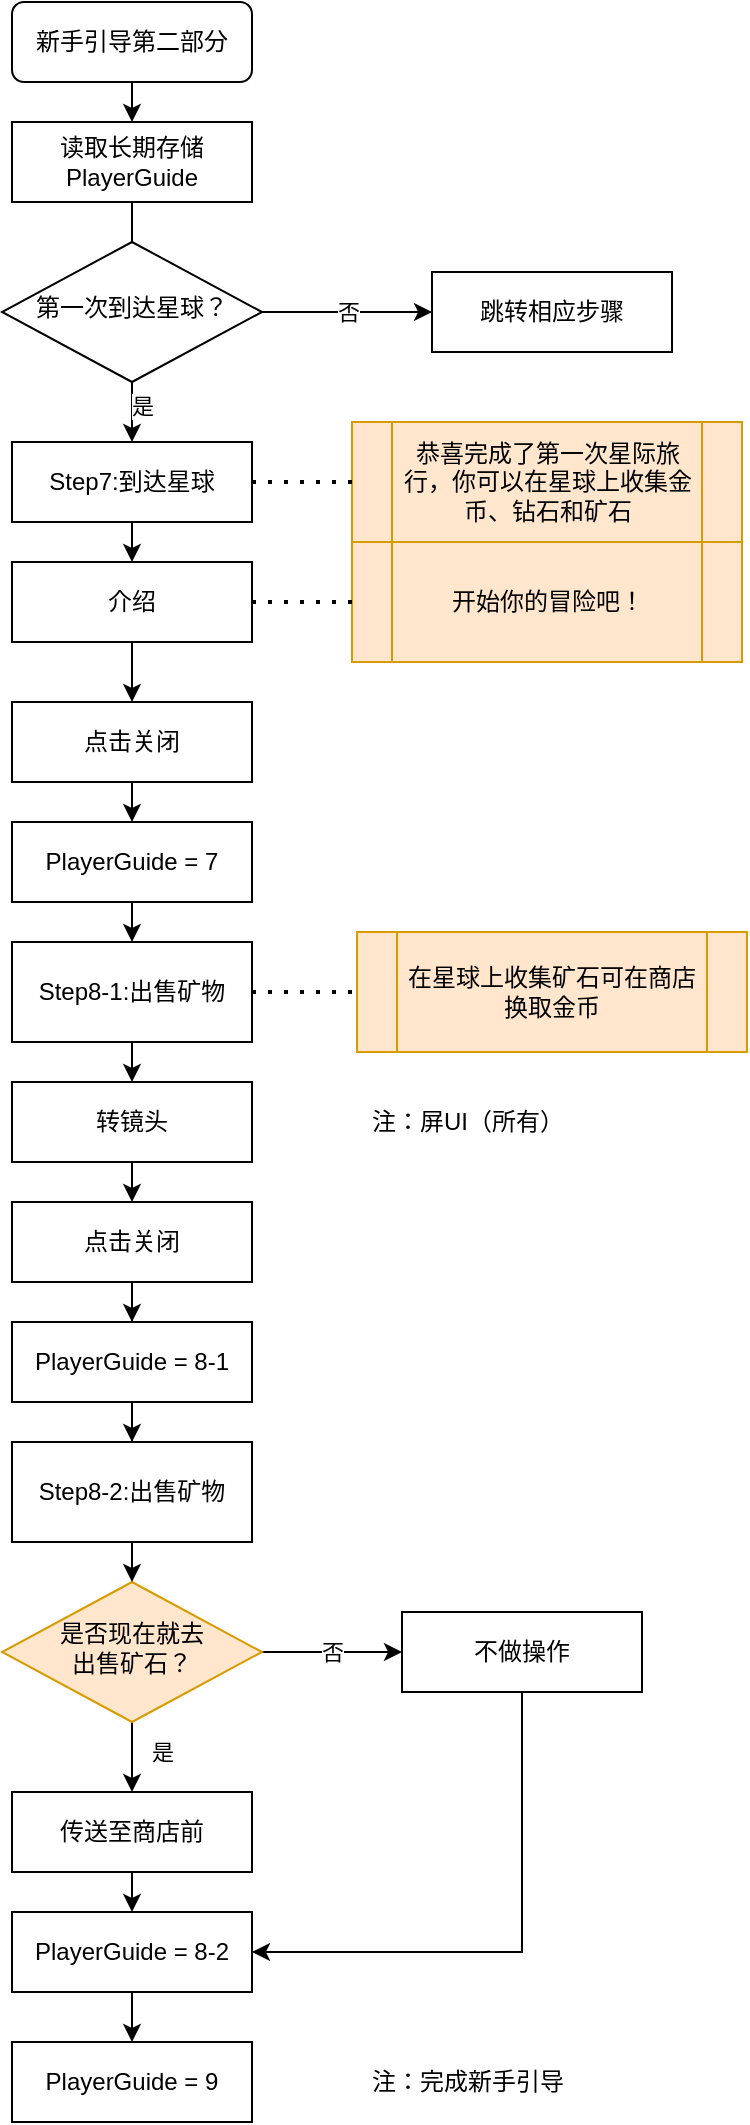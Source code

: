 <mxfile version="14.1.8" type="github">
  <diagram id="C5RBs43oDa-KdzZeNtuy" name="Page-1">
    <mxGraphModel dx="1598" dy="662" grid="1" gridSize="10" guides="1" tooltips="1" connect="1" arrows="1" fold="1" page="1" pageScale="1" pageWidth="827" pageHeight="1169" math="0" shadow="0">
      <root>
        <mxCell id="WIyWlLk6GJQsqaUBKTNV-0" />
        <mxCell id="WIyWlLk6GJQsqaUBKTNV-1" parent="WIyWlLk6GJQsqaUBKTNV-0" />
        <mxCell id="dRAc4UhqFAkkLW_21VES-0" style="edgeStyle=orthogonalEdgeStyle;rounded=0;orthogonalLoop=1;jettySize=auto;html=1;exitX=0.5;exitY=1;exitDx=0;exitDy=0;entryX=0.5;entryY=0;entryDx=0;entryDy=0;" edge="1" parent="WIyWlLk6GJQsqaUBKTNV-1" source="dRAc4UhqFAkkLW_21VES-1" target="dRAc4UhqFAkkLW_21VES-6">
          <mxGeometry relative="1" as="geometry" />
        </mxCell>
        <mxCell id="dRAc4UhqFAkkLW_21VES-1" value="新手引导第二部分" style="rounded=1;whiteSpace=wrap;html=1;fontSize=12;glass=0;strokeWidth=1;shadow=0;" vertex="1" parent="WIyWlLk6GJQsqaUBKTNV-1">
          <mxGeometry x="-635" y="80" width="120" height="40" as="geometry" />
        </mxCell>
        <mxCell id="dRAc4UhqFAkkLW_21VES-2" style="edgeStyle=orthogonalEdgeStyle;rounded=0;orthogonalLoop=1;jettySize=auto;html=1;exitX=0.5;exitY=1;exitDx=0;exitDy=0;entryX=0.5;entryY=0;entryDx=0;entryDy=0;" edge="1" parent="WIyWlLk6GJQsqaUBKTNV-1" source="dRAc4UhqFAkkLW_21VES-3">
          <mxGeometry relative="1" as="geometry">
            <mxPoint x="-575" y="360" as="targetPoint" />
          </mxGeometry>
        </mxCell>
        <mxCell id="dRAc4UhqFAkkLW_21VES-3" value="Step7:到达星球" style="rounded=0;whiteSpace=wrap;html=1;" vertex="1" parent="WIyWlLk6GJQsqaUBKTNV-1">
          <mxGeometry x="-635" y="300" width="120" height="40" as="geometry" />
        </mxCell>
        <mxCell id="dRAc4UhqFAkkLW_21VES-4" style="edgeStyle=orthogonalEdgeStyle;rounded=0;orthogonalLoop=1;jettySize=auto;html=1;exitX=0.5;exitY=1;exitDx=0;exitDy=0;entryX=0.5;entryY=0;entryDx=0;entryDy=0;" edge="1" parent="WIyWlLk6GJQsqaUBKTNV-1" source="dRAc4UhqFAkkLW_21VES-6" target="dRAc4UhqFAkkLW_21VES-3">
          <mxGeometry relative="1" as="geometry" />
        </mxCell>
        <mxCell id="dRAc4UhqFAkkLW_21VES-5" value="是" style="edgeLabel;html=1;align=center;verticalAlign=middle;resizable=0;points=[];" vertex="1" connectable="0" parent="dRAc4UhqFAkkLW_21VES-4">
          <mxGeometry x="0.7" y="5" relative="1" as="geometry">
            <mxPoint as="offset" />
          </mxGeometry>
        </mxCell>
        <mxCell id="dRAc4UhqFAkkLW_21VES-6" value="读取长期存储PlayerGuide" style="rounded=0;whiteSpace=wrap;html=1;" vertex="1" parent="WIyWlLk6GJQsqaUBKTNV-1">
          <mxGeometry x="-635" y="140" width="120" height="40" as="geometry" />
        </mxCell>
        <mxCell id="dRAc4UhqFAkkLW_21VES-7" value="否" style="edgeStyle=orthogonalEdgeStyle;rounded=0;orthogonalLoop=1;jettySize=auto;html=1;exitX=1;exitY=0.5;exitDx=0;exitDy=0;entryX=0;entryY=0.5;entryDx=0;entryDy=0;" edge="1" parent="WIyWlLk6GJQsqaUBKTNV-1" source="dRAc4UhqFAkkLW_21VES-8" target="dRAc4UhqFAkkLW_21VES-10">
          <mxGeometry relative="1" as="geometry" />
        </mxCell>
        <mxCell id="dRAc4UhqFAkkLW_21VES-8" value="第一次到达星球？" style="rhombus;whiteSpace=wrap;html=1;shadow=0;fontFamily=Helvetica;fontSize=12;align=center;strokeWidth=1;spacing=6;spacingTop=-4;" vertex="1" parent="WIyWlLk6GJQsqaUBKTNV-1">
          <mxGeometry x="-640" y="200" width="130" height="70" as="geometry" />
        </mxCell>
        <mxCell id="dRAc4UhqFAkkLW_21VES-9" style="edgeStyle=orthogonalEdgeStyle;rounded=0;orthogonalLoop=1;jettySize=auto;html=1;exitX=0.5;exitY=1;exitDx=0;exitDy=0;" edge="1" parent="WIyWlLk6GJQsqaUBKTNV-1">
          <mxGeometry relative="1" as="geometry">
            <mxPoint x="-595" y="290" as="sourcePoint" />
            <mxPoint x="-595" y="290" as="targetPoint" />
          </mxGeometry>
        </mxCell>
        <mxCell id="dRAc4UhqFAkkLW_21VES-10" value="跳转相应步骤" style="rounded=0;whiteSpace=wrap;html=1;" vertex="1" parent="WIyWlLk6GJQsqaUBKTNV-1">
          <mxGeometry x="-425" y="215" width="120" height="40" as="geometry" />
        </mxCell>
        <mxCell id="dRAc4UhqFAkkLW_21VES-11" value="恭喜完成了第一次星际旅行，你可以在星球上收集金币、钻石和矿石" style="shape=process;whiteSpace=wrap;html=1;backgroundOutline=1;fillColor=#ffe6cc;strokeColor=#d79b00;" vertex="1" parent="WIyWlLk6GJQsqaUBKTNV-1">
          <mxGeometry x="-465" y="290" width="195" height="60" as="geometry" />
        </mxCell>
        <mxCell id="dRAc4UhqFAkkLW_21VES-12" value="" style="endArrow=none;dashed=1;html=1;dashPattern=1 3;strokeWidth=2;exitX=1;exitY=0.5;exitDx=0;exitDy=0;entryX=0;entryY=0.5;entryDx=0;entryDy=0;" edge="1" parent="WIyWlLk6GJQsqaUBKTNV-1" source="dRAc4UhqFAkkLW_21VES-3" target="dRAc4UhqFAkkLW_21VES-11">
          <mxGeometry width="50" height="50" relative="1" as="geometry">
            <mxPoint x="-385" y="510" as="sourcePoint" />
            <mxPoint x="-335" y="460" as="targetPoint" />
          </mxGeometry>
        </mxCell>
        <mxCell id="dRAc4UhqFAkkLW_21VES-13" style="edgeStyle=orthogonalEdgeStyle;rounded=0;orthogonalLoop=1;jettySize=auto;html=1;exitX=0.5;exitY=1;exitDx=0;exitDy=0;entryX=0.5;entryY=0;entryDx=0;entryDy=0;" edge="1" parent="WIyWlLk6GJQsqaUBKTNV-1" source="dRAc4UhqFAkkLW_21VES-14" target="dRAc4UhqFAkkLW_21VES-16">
          <mxGeometry relative="1" as="geometry" />
        </mxCell>
        <mxCell id="dRAc4UhqFAkkLW_21VES-14" value="点击关闭" style="rounded=0;whiteSpace=wrap;html=1;" vertex="1" parent="WIyWlLk6GJQsqaUBKTNV-1">
          <mxGeometry x="-635" y="430" width="120" height="40" as="geometry" />
        </mxCell>
        <mxCell id="dRAc4UhqFAkkLW_21VES-15" style="edgeStyle=orthogonalEdgeStyle;rounded=0;orthogonalLoop=1;jettySize=auto;html=1;exitX=0.5;exitY=1;exitDx=0;exitDy=0;entryX=0.5;entryY=0;entryDx=0;entryDy=0;" edge="1" parent="WIyWlLk6GJQsqaUBKTNV-1" source="dRAc4UhqFAkkLW_21VES-16" target="dRAc4UhqFAkkLW_21VES-17">
          <mxGeometry relative="1" as="geometry" />
        </mxCell>
        <mxCell id="dRAc4UhqFAkkLW_21VES-16" value="PlayerGuide = 7" style="rounded=0;whiteSpace=wrap;html=1;" vertex="1" parent="WIyWlLk6GJQsqaUBKTNV-1">
          <mxGeometry x="-635" y="490" width="120" height="40" as="geometry" />
        </mxCell>
        <mxCell id="dRAc4UhqFAkkLW_21VES-31" style="edgeStyle=orthogonalEdgeStyle;rounded=0;orthogonalLoop=1;jettySize=auto;html=1;exitX=0.5;exitY=1;exitDx=0;exitDy=0;entryX=0.5;entryY=0;entryDx=0;entryDy=0;" edge="1" parent="WIyWlLk6GJQsqaUBKTNV-1" source="dRAc4UhqFAkkLW_21VES-17" target="dRAc4UhqFAkkLW_21VES-26">
          <mxGeometry relative="1" as="geometry" />
        </mxCell>
        <mxCell id="dRAc4UhqFAkkLW_21VES-17" value="Step8-1:出售矿物" style="rounded=0;whiteSpace=wrap;html=1;" vertex="1" parent="WIyWlLk6GJQsqaUBKTNV-1">
          <mxGeometry x="-635" y="550" width="120" height="50" as="geometry" />
        </mxCell>
        <mxCell id="dRAc4UhqFAkkLW_21VES-19" style="edgeStyle=orthogonalEdgeStyle;rounded=0;orthogonalLoop=1;jettySize=auto;html=1;exitX=0.5;exitY=1;exitDx=0;exitDy=0;entryX=0.5;entryY=0;entryDx=0;entryDy=0;" edge="1" parent="WIyWlLk6GJQsqaUBKTNV-1" source="dRAc4UhqFAkkLW_21VES-18" target="dRAc4UhqFAkkLW_21VES-14">
          <mxGeometry relative="1" as="geometry" />
        </mxCell>
        <mxCell id="dRAc4UhqFAkkLW_21VES-18" value="介绍" style="rounded=0;whiteSpace=wrap;html=1;" vertex="1" parent="WIyWlLk6GJQsqaUBKTNV-1">
          <mxGeometry x="-635" y="360" width="120" height="40" as="geometry" />
        </mxCell>
        <mxCell id="dRAc4UhqFAkkLW_21VES-20" value="开始你的冒险吧！" style="shape=process;whiteSpace=wrap;html=1;backgroundOutline=1;fillColor=#ffe6cc;strokeColor=#d79b00;" vertex="1" parent="WIyWlLk6GJQsqaUBKTNV-1">
          <mxGeometry x="-465" y="350" width="195" height="60" as="geometry" />
        </mxCell>
        <mxCell id="dRAc4UhqFAkkLW_21VES-22" value="" style="endArrow=none;dashed=1;html=1;dashPattern=1 3;strokeWidth=2;exitX=1;exitY=0.5;exitDx=0;exitDy=0;entryX=0;entryY=0.5;entryDx=0;entryDy=0;" edge="1" parent="WIyWlLk6GJQsqaUBKTNV-1" source="dRAc4UhqFAkkLW_21VES-18" target="dRAc4UhqFAkkLW_21VES-20">
          <mxGeometry width="50" height="50" relative="1" as="geometry">
            <mxPoint x="-505" y="330" as="sourcePoint" />
            <mxPoint x="-455" y="330" as="targetPoint" />
          </mxGeometry>
        </mxCell>
        <mxCell id="dRAc4UhqFAkkLW_21VES-23" value="在星球上收集矿石可在商店换取金币" style="shape=process;whiteSpace=wrap;html=1;backgroundOutline=1;fillColor=#ffe6cc;strokeColor=#d79b00;" vertex="1" parent="WIyWlLk6GJQsqaUBKTNV-1">
          <mxGeometry x="-462.5" y="545" width="195" height="60" as="geometry" />
        </mxCell>
        <mxCell id="dRAc4UhqFAkkLW_21VES-24" value="" style="endArrow=none;dashed=1;html=1;dashPattern=1 3;strokeWidth=2;exitX=1;exitY=0.5;exitDx=0;exitDy=0;entryX=0;entryY=0.5;entryDx=0;entryDy=0;" edge="1" parent="WIyWlLk6GJQsqaUBKTNV-1" source="dRAc4UhqFAkkLW_21VES-17" target="dRAc4UhqFAkkLW_21VES-23">
          <mxGeometry width="50" height="50" relative="1" as="geometry">
            <mxPoint x="-505" y="390" as="sourcePoint" />
            <mxPoint x="-455" y="390" as="targetPoint" />
          </mxGeometry>
        </mxCell>
        <mxCell id="dRAc4UhqFAkkLW_21VES-37" style="edgeStyle=orthogonalEdgeStyle;rounded=0;orthogonalLoop=1;jettySize=auto;html=1;exitX=0.5;exitY=1;exitDx=0;exitDy=0;" edge="1" parent="WIyWlLk6GJQsqaUBKTNV-1" source="dRAc4UhqFAkkLW_21VES-25" target="dRAc4UhqFAkkLW_21VES-35">
          <mxGeometry relative="1" as="geometry" />
        </mxCell>
        <mxCell id="dRAc4UhqFAkkLW_21VES-25" value="点击关闭" style="rounded=0;whiteSpace=wrap;html=1;" vertex="1" parent="WIyWlLk6GJQsqaUBKTNV-1">
          <mxGeometry x="-635" y="680" width="120" height="40" as="geometry" />
        </mxCell>
        <mxCell id="dRAc4UhqFAkkLW_21VES-33" style="edgeStyle=orthogonalEdgeStyle;rounded=0;orthogonalLoop=1;jettySize=auto;html=1;exitX=0.5;exitY=1;exitDx=0;exitDy=0;entryX=0.5;entryY=0;entryDx=0;entryDy=0;" edge="1" parent="WIyWlLk6GJQsqaUBKTNV-1" source="dRAc4UhqFAkkLW_21VES-26" target="dRAc4UhqFAkkLW_21VES-25">
          <mxGeometry relative="1" as="geometry" />
        </mxCell>
        <mxCell id="dRAc4UhqFAkkLW_21VES-26" value="转镜头" style="rounded=0;whiteSpace=wrap;html=1;" vertex="1" parent="WIyWlLk6GJQsqaUBKTNV-1">
          <mxGeometry x="-635" y="620" width="120" height="40" as="geometry" />
        </mxCell>
        <mxCell id="dRAc4UhqFAkkLW_21VES-29" value="注：屏UI（所有）" style="text;html=1;strokeColor=none;fillColor=none;align=center;verticalAlign=middle;whiteSpace=wrap;rounded=0;" vertex="1" parent="WIyWlLk6GJQsqaUBKTNV-1">
          <mxGeometry x="-462.5" y="630" width="110" height="20" as="geometry" />
        </mxCell>
        <mxCell id="dRAc4UhqFAkkLW_21VES-55" style="edgeStyle=orthogonalEdgeStyle;rounded=0;orthogonalLoop=1;jettySize=auto;html=1;exitX=0.5;exitY=1;exitDx=0;exitDy=0;" edge="1" parent="WIyWlLk6GJQsqaUBKTNV-1" source="dRAc4UhqFAkkLW_21VES-35" target="dRAc4UhqFAkkLW_21VES-54">
          <mxGeometry relative="1" as="geometry" />
        </mxCell>
        <mxCell id="dRAc4UhqFAkkLW_21VES-35" value="PlayerGuide = 8-1" style="rounded=0;whiteSpace=wrap;html=1;" vertex="1" parent="WIyWlLk6GJQsqaUBKTNV-1">
          <mxGeometry x="-635" y="740" width="120" height="40" as="geometry" />
        </mxCell>
        <mxCell id="dRAc4UhqFAkkLW_21VES-57" style="edgeStyle=orthogonalEdgeStyle;rounded=0;orthogonalLoop=1;jettySize=auto;html=1;exitX=0.5;exitY=1;exitDx=0;exitDy=0;entryX=0.5;entryY=0;entryDx=0;entryDy=0;" edge="1" parent="WIyWlLk6GJQsqaUBKTNV-1" source="dRAc4UhqFAkkLW_21VES-42" target="dRAc4UhqFAkkLW_21VES-52">
          <mxGeometry relative="1" as="geometry" />
        </mxCell>
        <mxCell id="dRAc4UhqFAkkLW_21VES-42" value="传送至商店前" style="rounded=0;whiteSpace=wrap;html=1;" vertex="1" parent="WIyWlLk6GJQsqaUBKTNV-1">
          <mxGeometry x="-635" y="975" width="120" height="40" as="geometry" />
        </mxCell>
        <mxCell id="dRAc4UhqFAkkLW_21VES-43" value="是" style="edgeLabel;html=1;align=center;verticalAlign=middle;resizable=0;points=[];" vertex="1" connectable="0" parent="WIyWlLk6GJQsqaUBKTNV-1">
          <mxGeometry x="-560" y="955" as="geometry" />
        </mxCell>
        <mxCell id="dRAc4UhqFAkkLW_21VES-44" value="否" style="edgeStyle=orthogonalEdgeStyle;rounded=0;orthogonalLoop=1;jettySize=auto;html=1;exitX=1;exitY=0.5;exitDx=0;exitDy=0;entryX=0;entryY=0.5;entryDx=0;entryDy=0;" edge="1" parent="WIyWlLk6GJQsqaUBKTNV-1" source="dRAc4UhqFAkkLW_21VES-45" target="dRAc4UhqFAkkLW_21VES-47">
          <mxGeometry relative="1" as="geometry" />
        </mxCell>
        <mxCell id="dRAc4UhqFAkkLW_21VES-51" style="edgeStyle=orthogonalEdgeStyle;rounded=0;orthogonalLoop=1;jettySize=auto;html=1;exitX=0.5;exitY=1;exitDx=0;exitDy=0;" edge="1" parent="WIyWlLk6GJQsqaUBKTNV-1" source="dRAc4UhqFAkkLW_21VES-45" target="dRAc4UhqFAkkLW_21VES-42">
          <mxGeometry relative="1" as="geometry" />
        </mxCell>
        <mxCell id="dRAc4UhqFAkkLW_21VES-45" value="是否现在就去&lt;br&gt;出售矿石？" style="rhombus;whiteSpace=wrap;html=1;shadow=0;fontFamily=Helvetica;fontSize=12;align=center;strokeWidth=1;spacing=6;spacingTop=-4;fillColor=#ffe6cc;strokeColor=#d79b00;" vertex="1" parent="WIyWlLk6GJQsqaUBKTNV-1">
          <mxGeometry x="-640" y="870" width="130" height="70" as="geometry" />
        </mxCell>
        <mxCell id="dRAc4UhqFAkkLW_21VES-46" style="edgeStyle=orthogonalEdgeStyle;rounded=0;orthogonalLoop=1;jettySize=auto;html=1;exitX=0.5;exitY=1;exitDx=0;exitDy=0;" edge="1" parent="WIyWlLk6GJQsqaUBKTNV-1">
          <mxGeometry relative="1" as="geometry">
            <mxPoint x="-595" y="975" as="sourcePoint" />
            <mxPoint x="-595" y="975" as="targetPoint" />
          </mxGeometry>
        </mxCell>
        <mxCell id="dRAc4UhqFAkkLW_21VES-58" style="edgeStyle=orthogonalEdgeStyle;rounded=0;orthogonalLoop=1;jettySize=auto;html=1;exitX=0.5;exitY=1;exitDx=0;exitDy=0;entryX=1;entryY=0.5;entryDx=0;entryDy=0;" edge="1" parent="WIyWlLk6GJQsqaUBKTNV-1" source="dRAc4UhqFAkkLW_21VES-47" target="dRAc4UhqFAkkLW_21VES-52">
          <mxGeometry relative="1" as="geometry" />
        </mxCell>
        <mxCell id="dRAc4UhqFAkkLW_21VES-47" value="不做操作" style="rounded=0;whiteSpace=wrap;html=1;" vertex="1" parent="WIyWlLk6GJQsqaUBKTNV-1">
          <mxGeometry x="-440" y="885" width="120" height="40" as="geometry" />
        </mxCell>
        <mxCell id="dRAc4UhqFAkkLW_21VES-60" style="edgeStyle=orthogonalEdgeStyle;rounded=0;orthogonalLoop=1;jettySize=auto;html=1;exitX=0.5;exitY=1;exitDx=0;exitDy=0;entryX=0.5;entryY=0;entryDx=0;entryDy=0;" edge="1" parent="WIyWlLk6GJQsqaUBKTNV-1" source="dRAc4UhqFAkkLW_21VES-52" target="dRAc4UhqFAkkLW_21VES-59">
          <mxGeometry relative="1" as="geometry" />
        </mxCell>
        <mxCell id="dRAc4UhqFAkkLW_21VES-52" value="PlayerGuide = 8-2" style="rounded=0;whiteSpace=wrap;html=1;" vertex="1" parent="WIyWlLk6GJQsqaUBKTNV-1">
          <mxGeometry x="-635" y="1035" width="120" height="40" as="geometry" />
        </mxCell>
        <mxCell id="dRAc4UhqFAkkLW_21VES-56" style="edgeStyle=orthogonalEdgeStyle;rounded=0;orthogonalLoop=1;jettySize=auto;html=1;exitX=0.5;exitY=1;exitDx=0;exitDy=0;entryX=0.5;entryY=0;entryDx=0;entryDy=0;" edge="1" parent="WIyWlLk6GJQsqaUBKTNV-1" source="dRAc4UhqFAkkLW_21VES-54" target="dRAc4UhqFAkkLW_21VES-45">
          <mxGeometry relative="1" as="geometry" />
        </mxCell>
        <mxCell id="dRAc4UhqFAkkLW_21VES-54" value="Step8-2:出售矿物" style="rounded=0;whiteSpace=wrap;html=1;" vertex="1" parent="WIyWlLk6GJQsqaUBKTNV-1">
          <mxGeometry x="-635" y="800" width="120" height="50" as="geometry" />
        </mxCell>
        <mxCell id="dRAc4UhqFAkkLW_21VES-59" value="PlayerGuide = 9" style="rounded=0;whiteSpace=wrap;html=1;" vertex="1" parent="WIyWlLk6GJQsqaUBKTNV-1">
          <mxGeometry x="-635" y="1100" width="120" height="40" as="geometry" />
        </mxCell>
        <mxCell id="dRAc4UhqFAkkLW_21VES-61" value="注：完成新手引导" style="text;html=1;strokeColor=none;fillColor=none;align=center;verticalAlign=middle;whiteSpace=wrap;rounded=0;" vertex="1" parent="WIyWlLk6GJQsqaUBKTNV-1">
          <mxGeometry x="-462.5" y="1110" width="110" height="20" as="geometry" />
        </mxCell>
      </root>
    </mxGraphModel>
  </diagram>
</mxfile>
